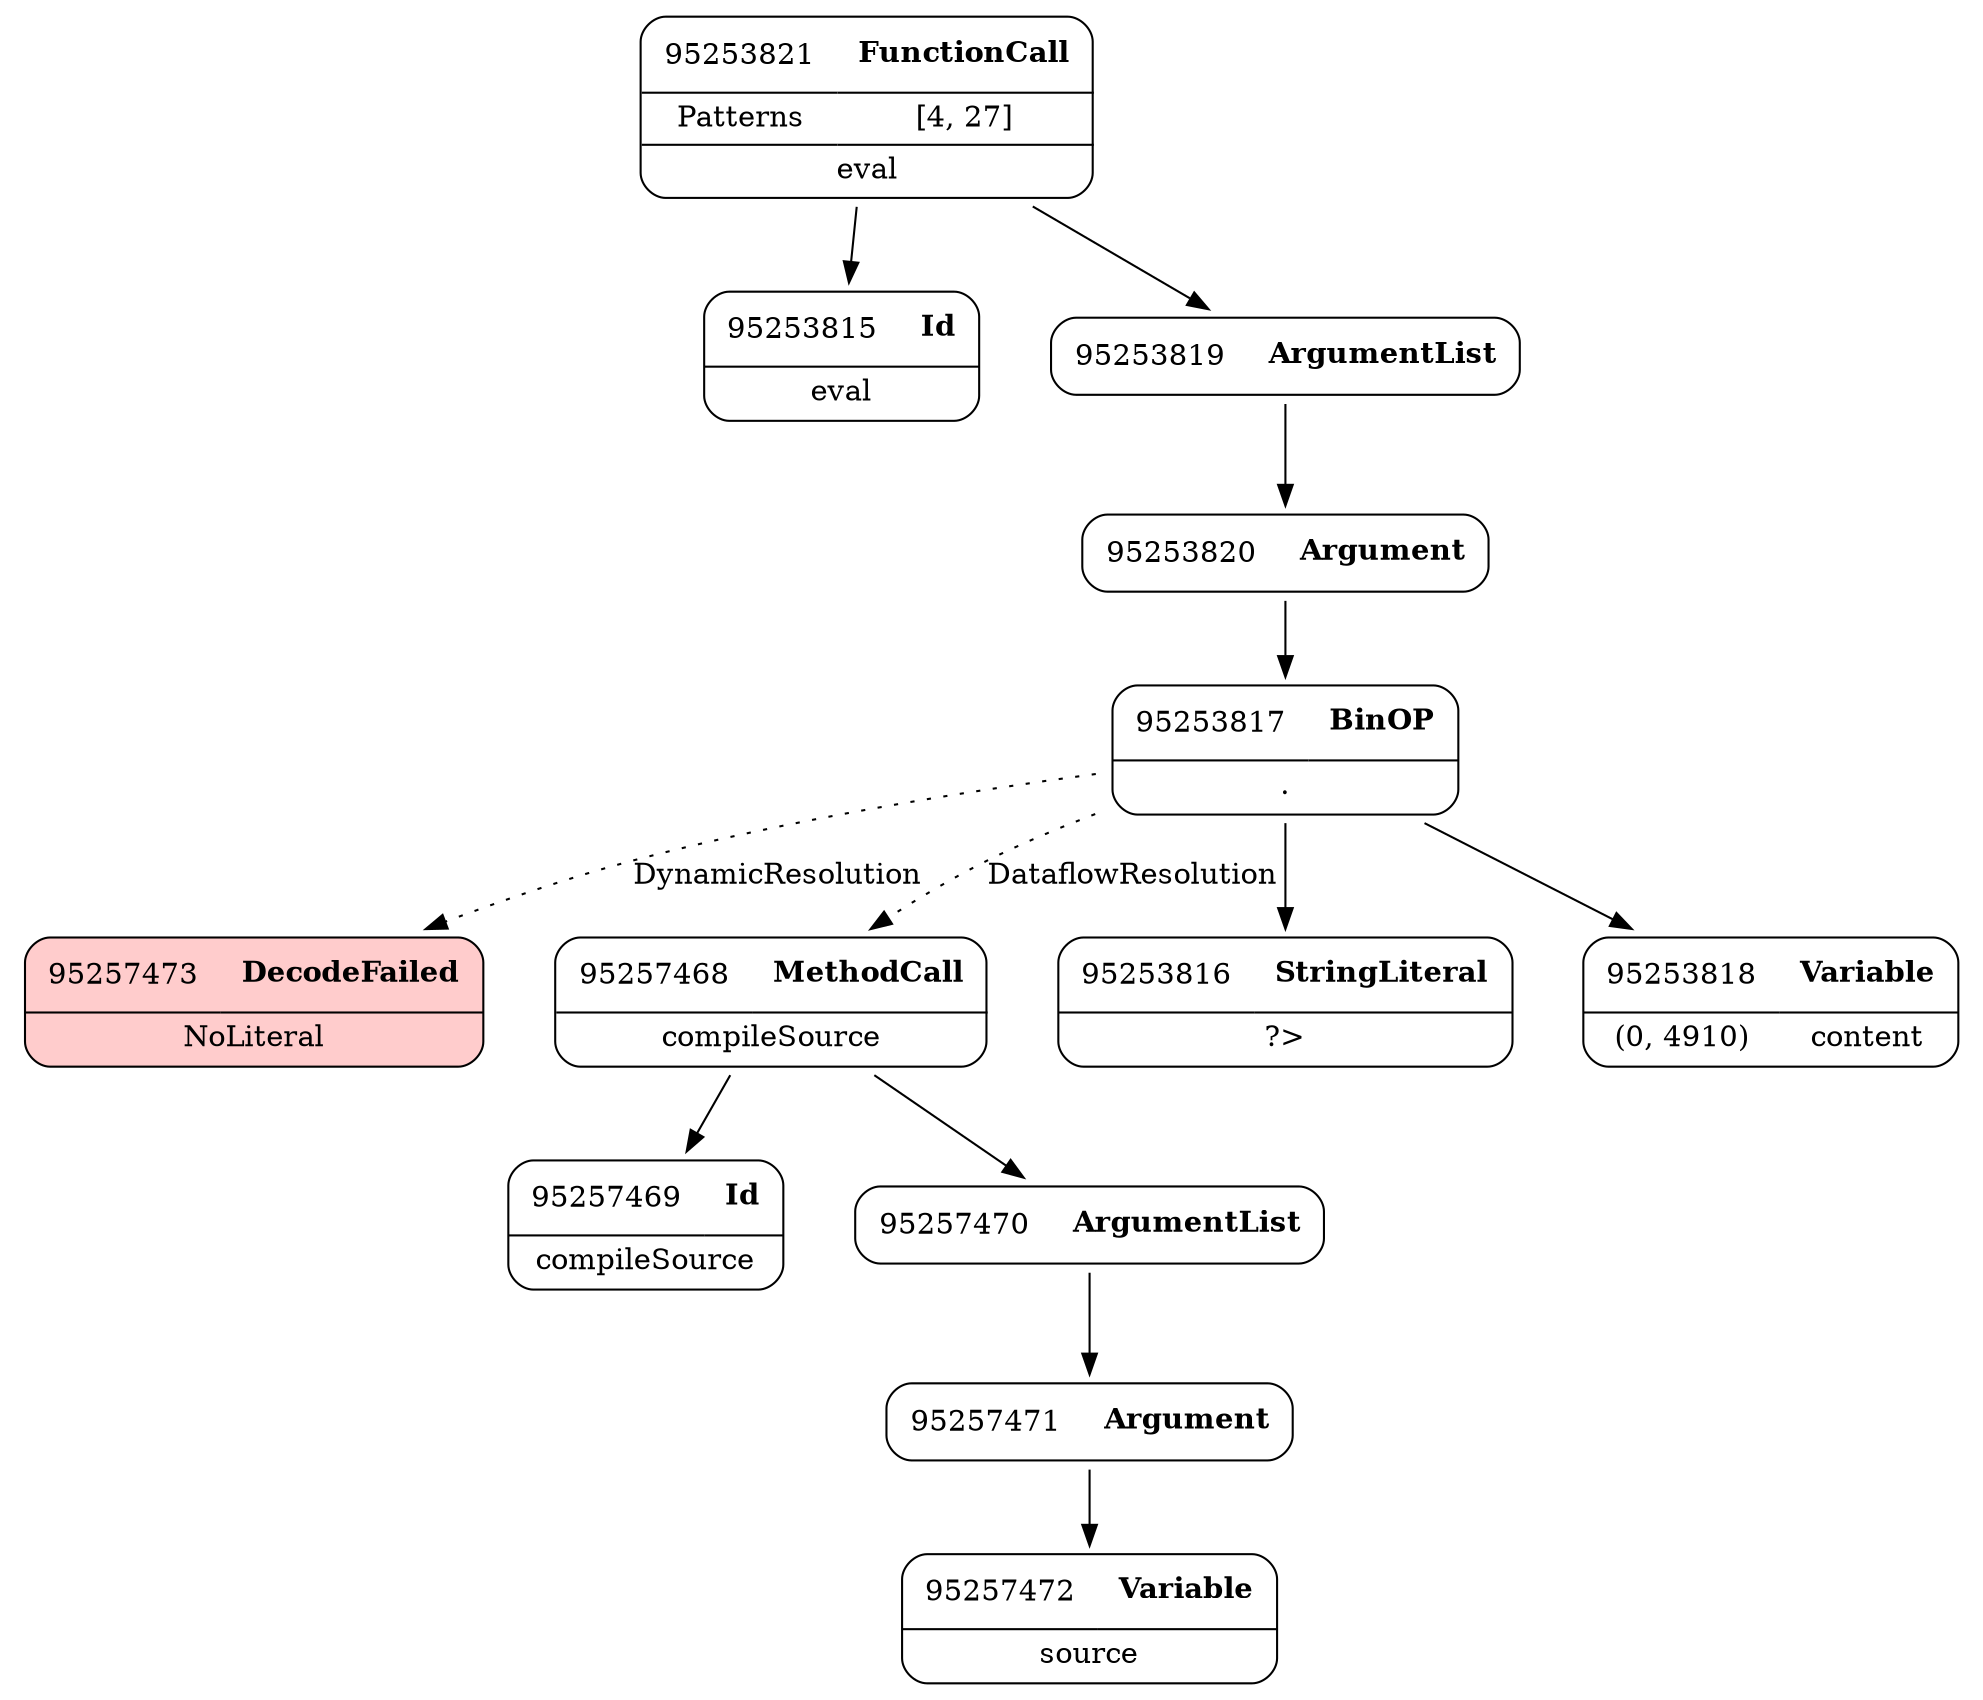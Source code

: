 digraph ast {
node [shape=none];
95257473 [label=<<TABLE border='1' cellspacing='0' cellpadding='10' style='rounded' bgcolor='#FFCCCC' ><TR><TD border='0'>95257473</TD><TD border='0'><B>DecodeFailed</B></TD></TR><HR/><TR><TD border='0' cellpadding='5' colspan='2'>NoLiteral</TD></TR></TABLE>>];
95257472 [label=<<TABLE border='1' cellspacing='0' cellpadding='10' style='rounded' ><TR><TD border='0'>95257472</TD><TD border='0'><B>Variable</B></TD></TR><HR/><TR><TD border='0' cellpadding='5' colspan='2'>source</TD></TR></TABLE>>];
95253821 [label=<<TABLE border='1' cellspacing='0' cellpadding='10' style='rounded' ><TR><TD border='0'>95253821</TD><TD border='0'><B>FunctionCall</B></TD></TR><HR/><TR><TD border='0' cellpadding='5'>Patterns</TD><TD border='0' cellpadding='5'>[4, 27]</TD></TR><HR/><TR><TD border='0' cellpadding='5' colspan='2'>eval</TD></TR></TABLE>>];
95253821 -> 95253815 [weight=2];
95253821 -> 95253819 [weight=2];
95257469 [label=<<TABLE border='1' cellspacing='0' cellpadding='10' style='rounded' ><TR><TD border='0'>95257469</TD><TD border='0'><B>Id</B></TD></TR><HR/><TR><TD border='0' cellpadding='5' colspan='2'>compileSource</TD></TR></TABLE>>];
95253820 [label=<<TABLE border='1' cellspacing='0' cellpadding='10' style='rounded' ><TR><TD border='0'>95253820</TD><TD border='0'><B>Argument</B></TD></TR></TABLE>>];
95253820 -> 95253817 [weight=2];
95257468 [label=<<TABLE border='1' cellspacing='0' cellpadding='10' style='rounded' ><TR><TD border='0'>95257468</TD><TD border='0'><B>MethodCall</B></TD></TR><HR/><TR><TD border='0' cellpadding='5' colspan='2'>compileSource</TD></TR></TABLE>>];
95257468 -> 95257469 [weight=2];
95257468 -> 95257470 [weight=2];
95257471 [label=<<TABLE border='1' cellspacing='0' cellpadding='10' style='rounded' ><TR><TD border='0'>95257471</TD><TD border='0'><B>Argument</B></TD></TR></TABLE>>];
95257471 -> 95257472 [weight=2];
95257470 [label=<<TABLE border='1' cellspacing='0' cellpadding='10' style='rounded' ><TR><TD border='0'>95257470</TD><TD border='0'><B>ArgumentList</B></TD></TR></TABLE>>];
95257470 -> 95257471 [weight=2];
95253817 [label=<<TABLE border='1' cellspacing='0' cellpadding='10' style='rounded' ><TR><TD border='0'>95253817</TD><TD border='0'><B>BinOP</B></TD></TR><HR/><TR><TD border='0' cellpadding='5' colspan='2'>.</TD></TR></TABLE>>];
95253817 -> 95253816 [weight=2];
95253817 -> 95253818 [weight=2];
95253817 -> 95257473 [style=dotted,label=DynamicResolution];
95253817 -> 95257468 [style=dotted,label=DataflowResolution];
95253816 [label=<<TABLE border='1' cellspacing='0' cellpadding='10' style='rounded' ><TR><TD border='0'>95253816</TD><TD border='0'><B>StringLiteral</B></TD></TR><HR/><TR><TD border='0' cellpadding='5' colspan='2'>?&gt;</TD></TR></TABLE>>];
95253819 [label=<<TABLE border='1' cellspacing='0' cellpadding='10' style='rounded' ><TR><TD border='0'>95253819</TD><TD border='0'><B>ArgumentList</B></TD></TR></TABLE>>];
95253819 -> 95253820 [weight=2];
95253818 [label=<<TABLE border='1' cellspacing='0' cellpadding='10' style='rounded' ><TR><TD border='0'>95253818</TD><TD border='0'><B>Variable</B></TD></TR><HR/><TR><TD border='0' cellpadding='5'>(0, 4910)</TD><TD border='0' cellpadding='5'>content</TD></TR></TABLE>>];
95253815 [label=<<TABLE border='1' cellspacing='0' cellpadding='10' style='rounded' ><TR><TD border='0'>95253815</TD><TD border='0'><B>Id</B></TD></TR><HR/><TR><TD border='0' cellpadding='5' colspan='2'>eval</TD></TR></TABLE>>];
}
